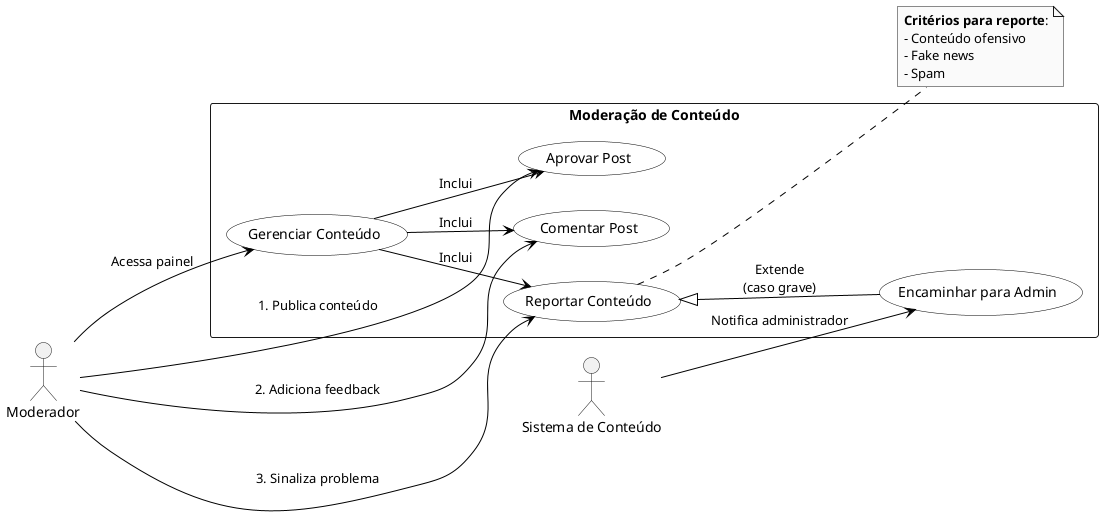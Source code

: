 @startuml moderador

left to right direction
skinparam monochrome true
skinparam usecase {
  BackgroundColor #FFFFFF
  BorderColor #000000
  ArrowColor #000000
}

actor Moderador as mod
actor "Sistema de Conteúdo" as system

rectangle "Moderação de Conteúdo" {
  usecase "Gerenciar Conteúdo" as UC0
  usecase "Aprovar Post" as UC1
  usecase "Comentar Post" as UC2
  usecase "Reportar Conteúdo" as UC3
  usecase "Encaminhar para Admin" as UC4
  
  UC0 --> UC1 : "Inclui"
  UC0 --> UC2 : "Inclui"
  UC0 --> UC3 : "Inclui"
  UC3 <|-- UC4 : "Extende\n(caso grave)"
}

mod --> UC0 : "Acessa painel"
mod --> UC1 : "1. Publica conteúdo"
mod --> UC2 : "2. Adiciona feedback"
mod --> UC3 : "3. Sinaliza problema"
system --> UC4 : "Notifica administrador"

note right of UC3
  **Critérios para reporte**:
  - Conteúdo ofensivo
  - Fake news
  - Spam
end note

@enduml
